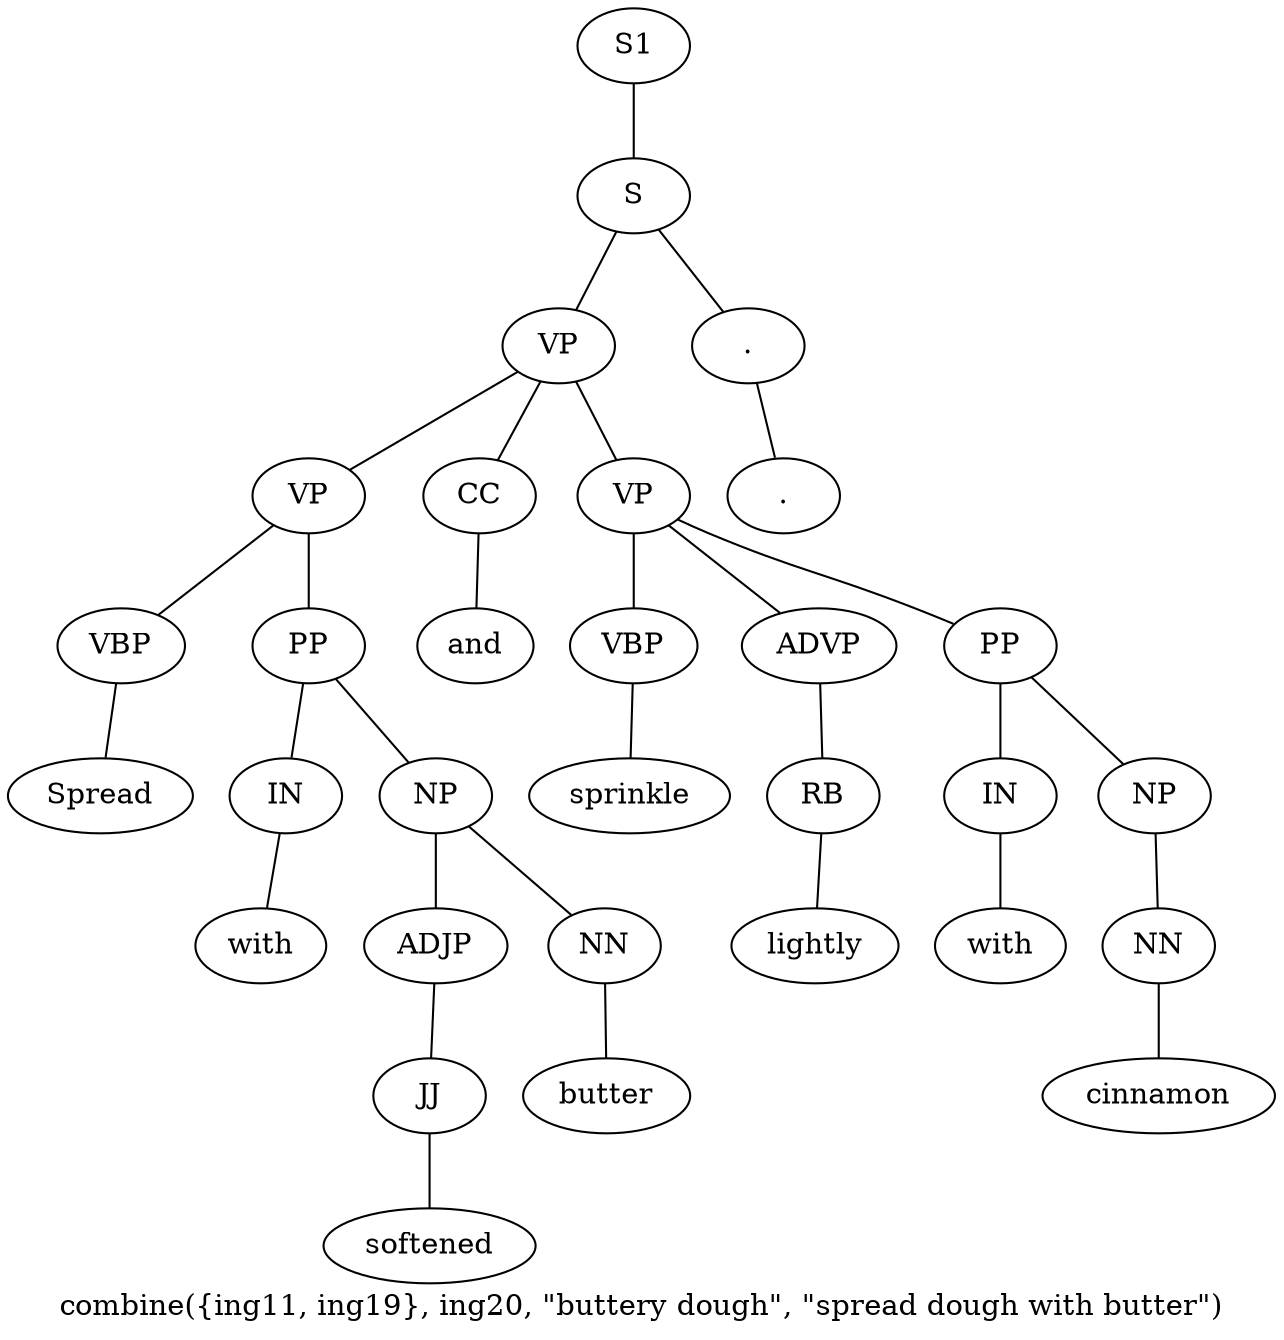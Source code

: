 graph SyntaxGraph {
	label = "combine({ing11, ing19}, ing20, \"buttery dough\", \"spread dough with butter\")";
	Node0 [label="S1"];
	Node1 [label="S"];
	Node2 [label="VP"];
	Node3 [label="VP"];
	Node4 [label="VBP"];
	Node5 [label="Spread"];
	Node6 [label="PP"];
	Node7 [label="IN"];
	Node8 [label="with"];
	Node9 [label="NP"];
	Node10 [label="ADJP"];
	Node11 [label="JJ"];
	Node12 [label="softened"];
	Node13 [label="NN"];
	Node14 [label="butter"];
	Node15 [label="CC"];
	Node16 [label="and"];
	Node17 [label="VP"];
	Node18 [label="VBP"];
	Node19 [label="sprinkle"];
	Node20 [label="ADVP"];
	Node21 [label="RB"];
	Node22 [label="lightly"];
	Node23 [label="PP"];
	Node24 [label="IN"];
	Node25 [label="with"];
	Node26 [label="NP"];
	Node27 [label="NN"];
	Node28 [label="cinnamon"];
	Node29 [label="."];
	Node30 [label="."];

	Node0 -- Node1;
	Node1 -- Node2;
	Node1 -- Node29;
	Node2 -- Node3;
	Node2 -- Node15;
	Node2 -- Node17;
	Node3 -- Node4;
	Node3 -- Node6;
	Node4 -- Node5;
	Node6 -- Node7;
	Node6 -- Node9;
	Node7 -- Node8;
	Node9 -- Node10;
	Node9 -- Node13;
	Node10 -- Node11;
	Node11 -- Node12;
	Node13 -- Node14;
	Node15 -- Node16;
	Node17 -- Node18;
	Node17 -- Node20;
	Node17 -- Node23;
	Node18 -- Node19;
	Node20 -- Node21;
	Node21 -- Node22;
	Node23 -- Node24;
	Node23 -- Node26;
	Node24 -- Node25;
	Node26 -- Node27;
	Node27 -- Node28;
	Node29 -- Node30;
}